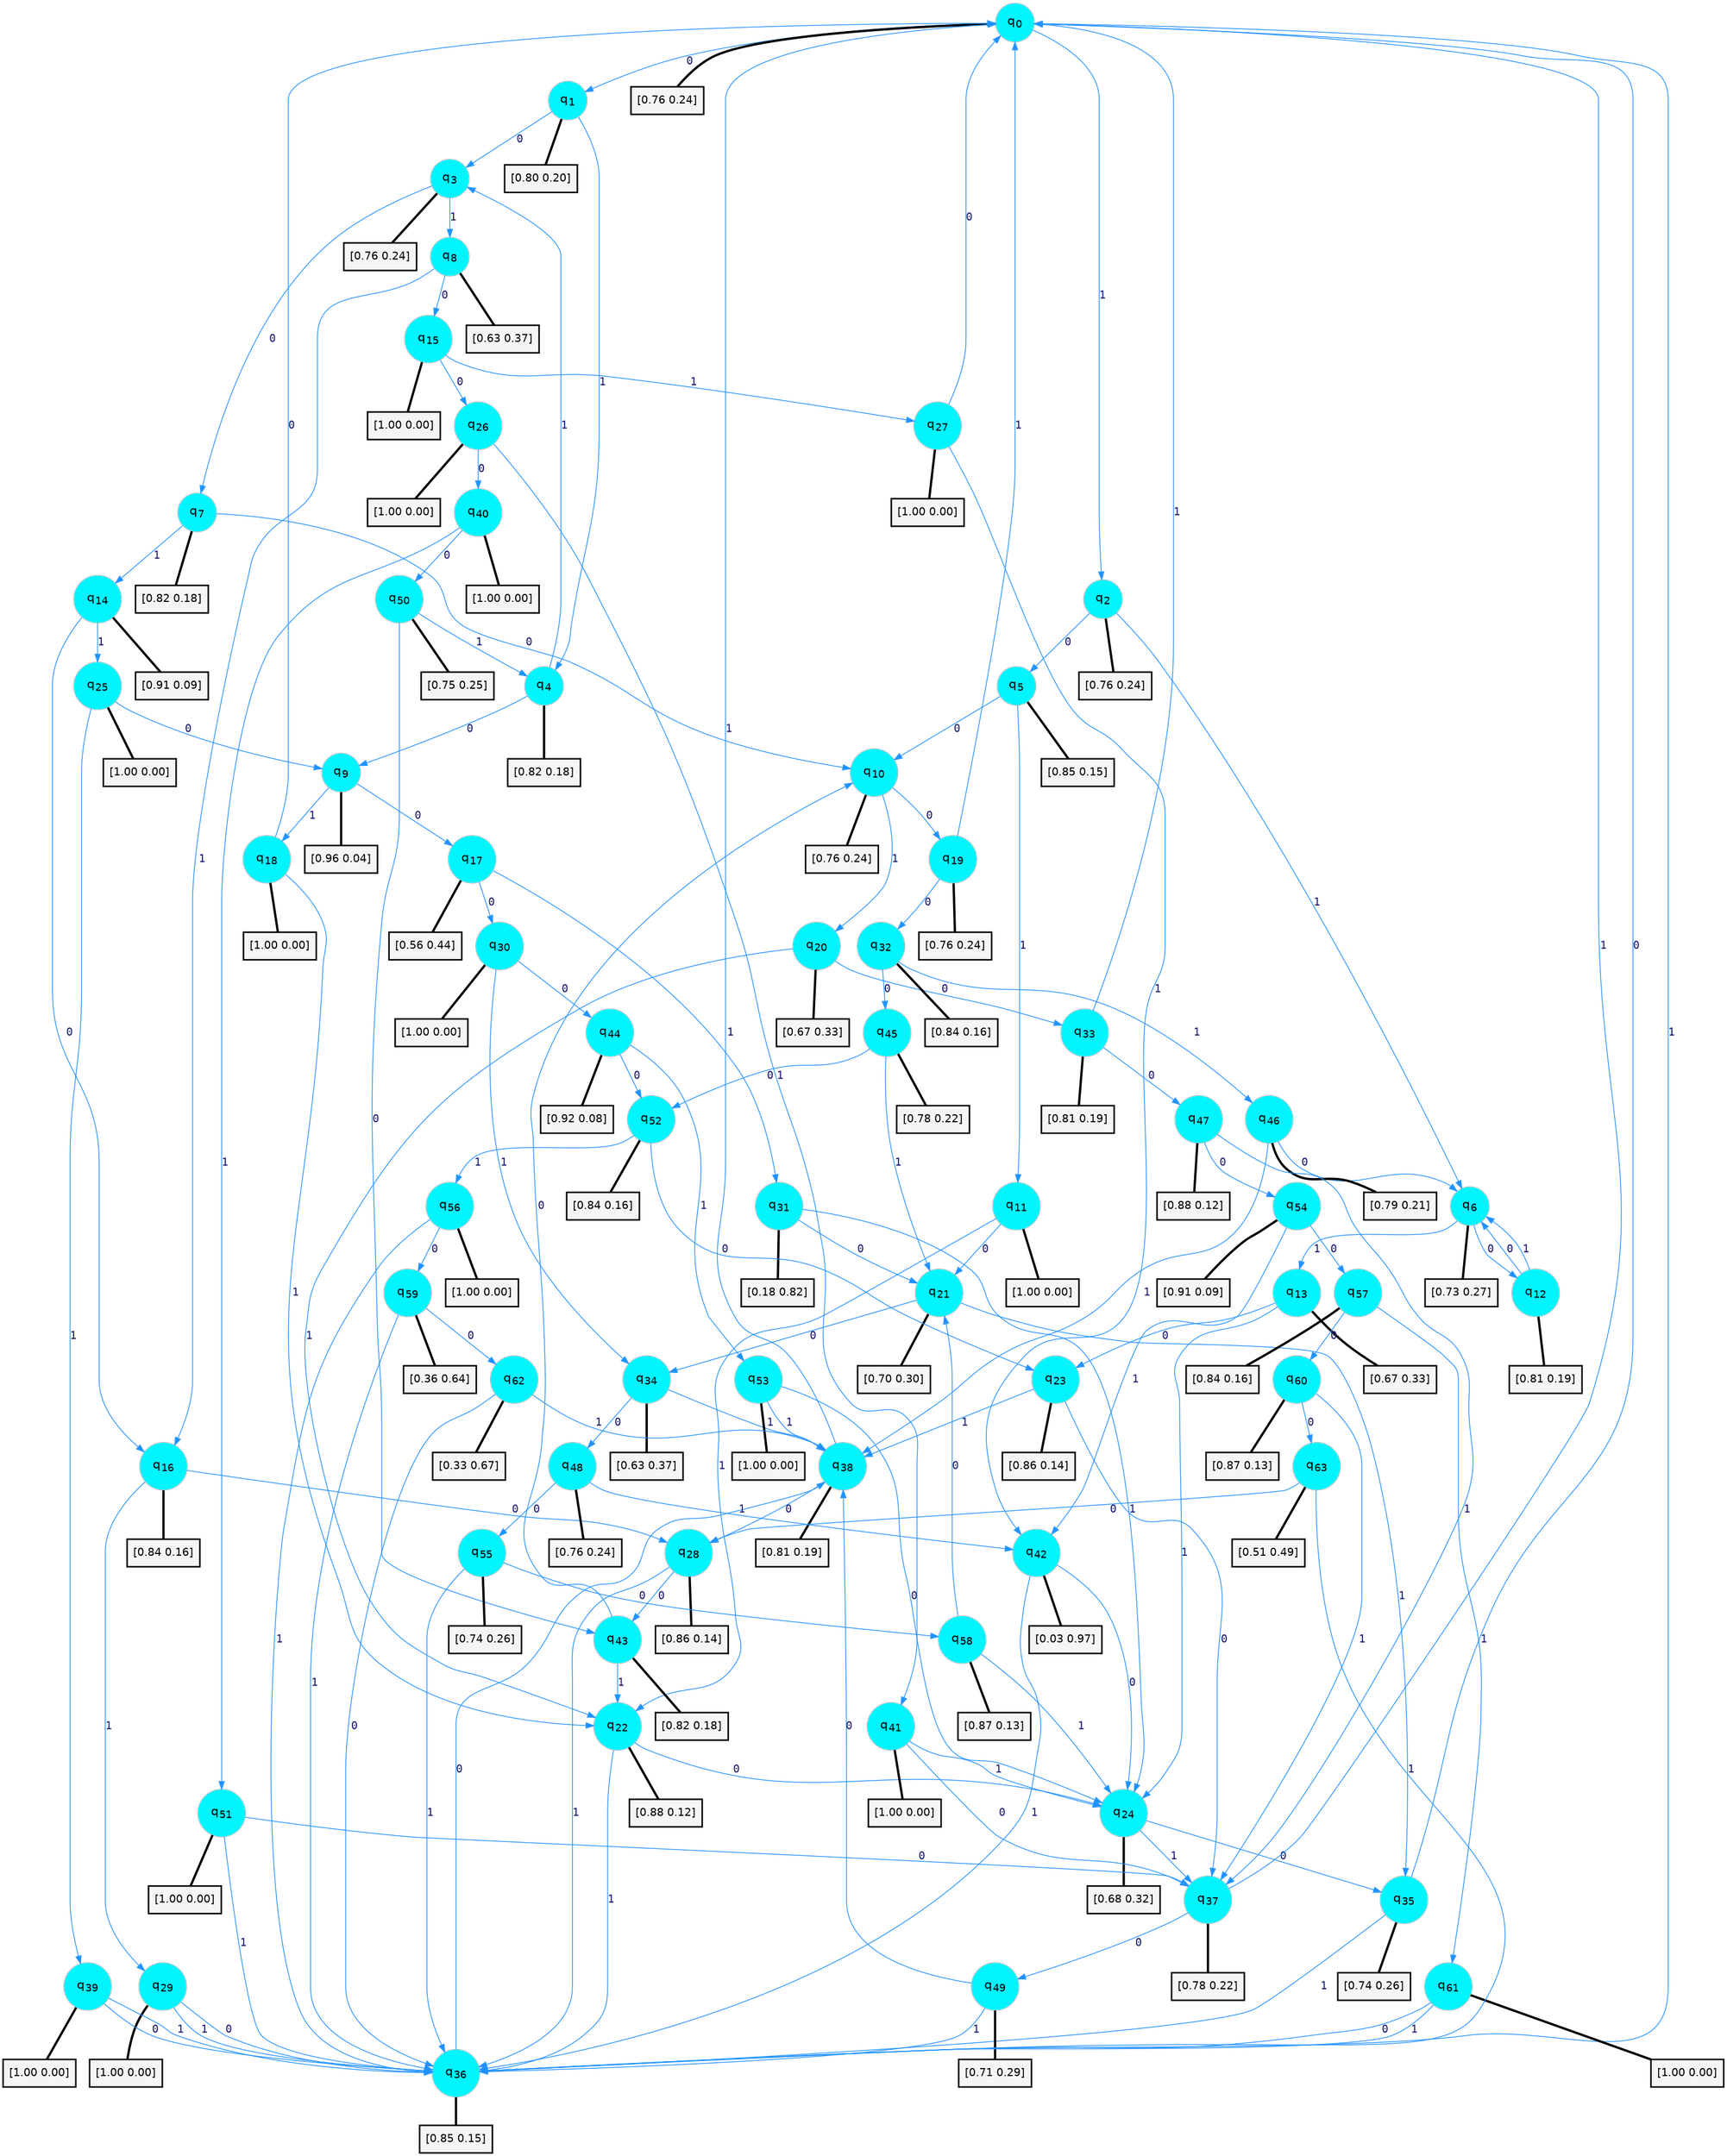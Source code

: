 digraph G {
graph [
bgcolor=transparent, dpi=300, rankdir=TD, size="40,25"];
node [
color=gray, fillcolor=turquoise1, fontcolor=black, fontname=Helvetica, fontsize=16, fontweight=bold, shape=circle, style=filled];
edge [
arrowsize=1, color=dodgerblue1, fontcolor=midnightblue, fontname=courier, fontweight=bold, penwidth=1, style=solid, weight=20];
0[label=<q<SUB>0</SUB>>];
1[label=<q<SUB>1</SUB>>];
2[label=<q<SUB>2</SUB>>];
3[label=<q<SUB>3</SUB>>];
4[label=<q<SUB>4</SUB>>];
5[label=<q<SUB>5</SUB>>];
6[label=<q<SUB>6</SUB>>];
7[label=<q<SUB>7</SUB>>];
8[label=<q<SUB>8</SUB>>];
9[label=<q<SUB>9</SUB>>];
10[label=<q<SUB>10</SUB>>];
11[label=<q<SUB>11</SUB>>];
12[label=<q<SUB>12</SUB>>];
13[label=<q<SUB>13</SUB>>];
14[label=<q<SUB>14</SUB>>];
15[label=<q<SUB>15</SUB>>];
16[label=<q<SUB>16</SUB>>];
17[label=<q<SUB>17</SUB>>];
18[label=<q<SUB>18</SUB>>];
19[label=<q<SUB>19</SUB>>];
20[label=<q<SUB>20</SUB>>];
21[label=<q<SUB>21</SUB>>];
22[label=<q<SUB>22</SUB>>];
23[label=<q<SUB>23</SUB>>];
24[label=<q<SUB>24</SUB>>];
25[label=<q<SUB>25</SUB>>];
26[label=<q<SUB>26</SUB>>];
27[label=<q<SUB>27</SUB>>];
28[label=<q<SUB>28</SUB>>];
29[label=<q<SUB>29</SUB>>];
30[label=<q<SUB>30</SUB>>];
31[label=<q<SUB>31</SUB>>];
32[label=<q<SUB>32</SUB>>];
33[label=<q<SUB>33</SUB>>];
34[label=<q<SUB>34</SUB>>];
35[label=<q<SUB>35</SUB>>];
36[label=<q<SUB>36</SUB>>];
37[label=<q<SUB>37</SUB>>];
38[label=<q<SUB>38</SUB>>];
39[label=<q<SUB>39</SUB>>];
40[label=<q<SUB>40</SUB>>];
41[label=<q<SUB>41</SUB>>];
42[label=<q<SUB>42</SUB>>];
43[label=<q<SUB>43</SUB>>];
44[label=<q<SUB>44</SUB>>];
45[label=<q<SUB>45</SUB>>];
46[label=<q<SUB>46</SUB>>];
47[label=<q<SUB>47</SUB>>];
48[label=<q<SUB>48</SUB>>];
49[label=<q<SUB>49</SUB>>];
50[label=<q<SUB>50</SUB>>];
51[label=<q<SUB>51</SUB>>];
52[label=<q<SUB>52</SUB>>];
53[label=<q<SUB>53</SUB>>];
54[label=<q<SUB>54</SUB>>];
55[label=<q<SUB>55</SUB>>];
56[label=<q<SUB>56</SUB>>];
57[label=<q<SUB>57</SUB>>];
58[label=<q<SUB>58</SUB>>];
59[label=<q<SUB>59</SUB>>];
60[label=<q<SUB>60</SUB>>];
61[label=<q<SUB>61</SUB>>];
62[label=<q<SUB>62</SUB>>];
63[label=<q<SUB>63</SUB>>];
64[label="[0.76 0.24]", shape=box,fontcolor=black, fontname=Helvetica, fontsize=14, penwidth=2, fillcolor=whitesmoke,color=black];
65[label="[0.80 0.20]", shape=box,fontcolor=black, fontname=Helvetica, fontsize=14, penwidth=2, fillcolor=whitesmoke,color=black];
66[label="[0.76 0.24]", shape=box,fontcolor=black, fontname=Helvetica, fontsize=14, penwidth=2, fillcolor=whitesmoke,color=black];
67[label="[0.76 0.24]", shape=box,fontcolor=black, fontname=Helvetica, fontsize=14, penwidth=2, fillcolor=whitesmoke,color=black];
68[label="[0.82 0.18]", shape=box,fontcolor=black, fontname=Helvetica, fontsize=14, penwidth=2, fillcolor=whitesmoke,color=black];
69[label="[0.85 0.15]", shape=box,fontcolor=black, fontname=Helvetica, fontsize=14, penwidth=2, fillcolor=whitesmoke,color=black];
70[label="[0.73 0.27]", shape=box,fontcolor=black, fontname=Helvetica, fontsize=14, penwidth=2, fillcolor=whitesmoke,color=black];
71[label="[0.82 0.18]", shape=box,fontcolor=black, fontname=Helvetica, fontsize=14, penwidth=2, fillcolor=whitesmoke,color=black];
72[label="[0.63 0.37]", shape=box,fontcolor=black, fontname=Helvetica, fontsize=14, penwidth=2, fillcolor=whitesmoke,color=black];
73[label="[0.96 0.04]", shape=box,fontcolor=black, fontname=Helvetica, fontsize=14, penwidth=2, fillcolor=whitesmoke,color=black];
74[label="[0.76 0.24]", shape=box,fontcolor=black, fontname=Helvetica, fontsize=14, penwidth=2, fillcolor=whitesmoke,color=black];
75[label="[1.00 0.00]", shape=box,fontcolor=black, fontname=Helvetica, fontsize=14, penwidth=2, fillcolor=whitesmoke,color=black];
76[label="[0.81 0.19]", shape=box,fontcolor=black, fontname=Helvetica, fontsize=14, penwidth=2, fillcolor=whitesmoke,color=black];
77[label="[0.67 0.33]", shape=box,fontcolor=black, fontname=Helvetica, fontsize=14, penwidth=2, fillcolor=whitesmoke,color=black];
78[label="[0.91 0.09]", shape=box,fontcolor=black, fontname=Helvetica, fontsize=14, penwidth=2, fillcolor=whitesmoke,color=black];
79[label="[1.00 0.00]", shape=box,fontcolor=black, fontname=Helvetica, fontsize=14, penwidth=2, fillcolor=whitesmoke,color=black];
80[label="[0.84 0.16]", shape=box,fontcolor=black, fontname=Helvetica, fontsize=14, penwidth=2, fillcolor=whitesmoke,color=black];
81[label="[0.56 0.44]", shape=box,fontcolor=black, fontname=Helvetica, fontsize=14, penwidth=2, fillcolor=whitesmoke,color=black];
82[label="[1.00 0.00]", shape=box,fontcolor=black, fontname=Helvetica, fontsize=14, penwidth=2, fillcolor=whitesmoke,color=black];
83[label="[0.76 0.24]", shape=box,fontcolor=black, fontname=Helvetica, fontsize=14, penwidth=2, fillcolor=whitesmoke,color=black];
84[label="[0.67 0.33]", shape=box,fontcolor=black, fontname=Helvetica, fontsize=14, penwidth=2, fillcolor=whitesmoke,color=black];
85[label="[0.70 0.30]", shape=box,fontcolor=black, fontname=Helvetica, fontsize=14, penwidth=2, fillcolor=whitesmoke,color=black];
86[label="[0.88 0.12]", shape=box,fontcolor=black, fontname=Helvetica, fontsize=14, penwidth=2, fillcolor=whitesmoke,color=black];
87[label="[0.86 0.14]", shape=box,fontcolor=black, fontname=Helvetica, fontsize=14, penwidth=2, fillcolor=whitesmoke,color=black];
88[label="[0.68 0.32]", shape=box,fontcolor=black, fontname=Helvetica, fontsize=14, penwidth=2, fillcolor=whitesmoke,color=black];
89[label="[1.00 0.00]", shape=box,fontcolor=black, fontname=Helvetica, fontsize=14, penwidth=2, fillcolor=whitesmoke,color=black];
90[label="[1.00 0.00]", shape=box,fontcolor=black, fontname=Helvetica, fontsize=14, penwidth=2, fillcolor=whitesmoke,color=black];
91[label="[1.00 0.00]", shape=box,fontcolor=black, fontname=Helvetica, fontsize=14, penwidth=2, fillcolor=whitesmoke,color=black];
92[label="[0.86 0.14]", shape=box,fontcolor=black, fontname=Helvetica, fontsize=14, penwidth=2, fillcolor=whitesmoke,color=black];
93[label="[1.00 0.00]", shape=box,fontcolor=black, fontname=Helvetica, fontsize=14, penwidth=2, fillcolor=whitesmoke,color=black];
94[label="[1.00 0.00]", shape=box,fontcolor=black, fontname=Helvetica, fontsize=14, penwidth=2, fillcolor=whitesmoke,color=black];
95[label="[0.18 0.82]", shape=box,fontcolor=black, fontname=Helvetica, fontsize=14, penwidth=2, fillcolor=whitesmoke,color=black];
96[label="[0.84 0.16]", shape=box,fontcolor=black, fontname=Helvetica, fontsize=14, penwidth=2, fillcolor=whitesmoke,color=black];
97[label="[0.81 0.19]", shape=box,fontcolor=black, fontname=Helvetica, fontsize=14, penwidth=2, fillcolor=whitesmoke,color=black];
98[label="[0.63 0.37]", shape=box,fontcolor=black, fontname=Helvetica, fontsize=14, penwidth=2, fillcolor=whitesmoke,color=black];
99[label="[0.74 0.26]", shape=box,fontcolor=black, fontname=Helvetica, fontsize=14, penwidth=2, fillcolor=whitesmoke,color=black];
100[label="[0.85 0.15]", shape=box,fontcolor=black, fontname=Helvetica, fontsize=14, penwidth=2, fillcolor=whitesmoke,color=black];
101[label="[0.78 0.22]", shape=box,fontcolor=black, fontname=Helvetica, fontsize=14, penwidth=2, fillcolor=whitesmoke,color=black];
102[label="[0.81 0.19]", shape=box,fontcolor=black, fontname=Helvetica, fontsize=14, penwidth=2, fillcolor=whitesmoke,color=black];
103[label="[1.00 0.00]", shape=box,fontcolor=black, fontname=Helvetica, fontsize=14, penwidth=2, fillcolor=whitesmoke,color=black];
104[label="[1.00 0.00]", shape=box,fontcolor=black, fontname=Helvetica, fontsize=14, penwidth=2, fillcolor=whitesmoke,color=black];
105[label="[1.00 0.00]", shape=box,fontcolor=black, fontname=Helvetica, fontsize=14, penwidth=2, fillcolor=whitesmoke,color=black];
106[label="[0.03 0.97]", shape=box,fontcolor=black, fontname=Helvetica, fontsize=14, penwidth=2, fillcolor=whitesmoke,color=black];
107[label="[0.82 0.18]", shape=box,fontcolor=black, fontname=Helvetica, fontsize=14, penwidth=2, fillcolor=whitesmoke,color=black];
108[label="[0.92 0.08]", shape=box,fontcolor=black, fontname=Helvetica, fontsize=14, penwidth=2, fillcolor=whitesmoke,color=black];
109[label="[0.78 0.22]", shape=box,fontcolor=black, fontname=Helvetica, fontsize=14, penwidth=2, fillcolor=whitesmoke,color=black];
110[label="[0.79 0.21]", shape=box,fontcolor=black, fontname=Helvetica, fontsize=14, penwidth=2, fillcolor=whitesmoke,color=black];
111[label="[0.88 0.12]", shape=box,fontcolor=black, fontname=Helvetica, fontsize=14, penwidth=2, fillcolor=whitesmoke,color=black];
112[label="[0.76 0.24]", shape=box,fontcolor=black, fontname=Helvetica, fontsize=14, penwidth=2, fillcolor=whitesmoke,color=black];
113[label="[0.71 0.29]", shape=box,fontcolor=black, fontname=Helvetica, fontsize=14, penwidth=2, fillcolor=whitesmoke,color=black];
114[label="[0.75 0.25]", shape=box,fontcolor=black, fontname=Helvetica, fontsize=14, penwidth=2, fillcolor=whitesmoke,color=black];
115[label="[1.00 0.00]", shape=box,fontcolor=black, fontname=Helvetica, fontsize=14, penwidth=2, fillcolor=whitesmoke,color=black];
116[label="[0.84 0.16]", shape=box,fontcolor=black, fontname=Helvetica, fontsize=14, penwidth=2, fillcolor=whitesmoke,color=black];
117[label="[1.00 0.00]", shape=box,fontcolor=black, fontname=Helvetica, fontsize=14, penwidth=2, fillcolor=whitesmoke,color=black];
118[label="[0.91 0.09]", shape=box,fontcolor=black, fontname=Helvetica, fontsize=14, penwidth=2, fillcolor=whitesmoke,color=black];
119[label="[0.74 0.26]", shape=box,fontcolor=black, fontname=Helvetica, fontsize=14, penwidth=2, fillcolor=whitesmoke,color=black];
120[label="[1.00 0.00]", shape=box,fontcolor=black, fontname=Helvetica, fontsize=14, penwidth=2, fillcolor=whitesmoke,color=black];
121[label="[0.84 0.16]", shape=box,fontcolor=black, fontname=Helvetica, fontsize=14, penwidth=2, fillcolor=whitesmoke,color=black];
122[label="[0.87 0.13]", shape=box,fontcolor=black, fontname=Helvetica, fontsize=14, penwidth=2, fillcolor=whitesmoke,color=black];
123[label="[0.36 0.64]", shape=box,fontcolor=black, fontname=Helvetica, fontsize=14, penwidth=2, fillcolor=whitesmoke,color=black];
124[label="[0.87 0.13]", shape=box,fontcolor=black, fontname=Helvetica, fontsize=14, penwidth=2, fillcolor=whitesmoke,color=black];
125[label="[1.00 0.00]", shape=box,fontcolor=black, fontname=Helvetica, fontsize=14, penwidth=2, fillcolor=whitesmoke,color=black];
126[label="[0.33 0.67]", shape=box,fontcolor=black, fontname=Helvetica, fontsize=14, penwidth=2, fillcolor=whitesmoke,color=black];
127[label="[0.51 0.49]", shape=box,fontcolor=black, fontname=Helvetica, fontsize=14, penwidth=2, fillcolor=whitesmoke,color=black];
0->1 [label=0];
0->2 [label=1];
0->64 [arrowhead=none, penwidth=3,color=black];
1->3 [label=0];
1->4 [label=1];
1->65 [arrowhead=none, penwidth=3,color=black];
2->5 [label=0];
2->6 [label=1];
2->66 [arrowhead=none, penwidth=3,color=black];
3->7 [label=0];
3->8 [label=1];
3->67 [arrowhead=none, penwidth=3,color=black];
4->9 [label=0];
4->3 [label=1];
4->68 [arrowhead=none, penwidth=3,color=black];
5->10 [label=0];
5->11 [label=1];
5->69 [arrowhead=none, penwidth=3,color=black];
6->12 [label=0];
6->13 [label=1];
6->70 [arrowhead=none, penwidth=3,color=black];
7->10 [label=0];
7->14 [label=1];
7->71 [arrowhead=none, penwidth=3,color=black];
8->15 [label=0];
8->16 [label=1];
8->72 [arrowhead=none, penwidth=3,color=black];
9->17 [label=0];
9->18 [label=1];
9->73 [arrowhead=none, penwidth=3,color=black];
10->19 [label=0];
10->20 [label=1];
10->74 [arrowhead=none, penwidth=3,color=black];
11->21 [label=0];
11->22 [label=1];
11->75 [arrowhead=none, penwidth=3,color=black];
12->6 [label=0];
12->6 [label=1];
12->76 [arrowhead=none, penwidth=3,color=black];
13->23 [label=0];
13->24 [label=1];
13->77 [arrowhead=none, penwidth=3,color=black];
14->16 [label=0];
14->25 [label=1];
14->78 [arrowhead=none, penwidth=3,color=black];
15->26 [label=0];
15->27 [label=1];
15->79 [arrowhead=none, penwidth=3,color=black];
16->28 [label=0];
16->29 [label=1];
16->80 [arrowhead=none, penwidth=3,color=black];
17->30 [label=0];
17->31 [label=1];
17->81 [arrowhead=none, penwidth=3,color=black];
18->0 [label=0];
18->22 [label=1];
18->82 [arrowhead=none, penwidth=3,color=black];
19->32 [label=0];
19->0 [label=1];
19->83 [arrowhead=none, penwidth=3,color=black];
20->33 [label=0];
20->22 [label=1];
20->84 [arrowhead=none, penwidth=3,color=black];
21->34 [label=0];
21->35 [label=1];
21->85 [arrowhead=none, penwidth=3,color=black];
22->24 [label=0];
22->36 [label=1];
22->86 [arrowhead=none, penwidth=3,color=black];
23->37 [label=0];
23->38 [label=1];
23->87 [arrowhead=none, penwidth=3,color=black];
24->35 [label=0];
24->37 [label=1];
24->88 [arrowhead=none, penwidth=3,color=black];
25->9 [label=0];
25->39 [label=1];
25->89 [arrowhead=none, penwidth=3,color=black];
26->40 [label=0];
26->41 [label=1];
26->90 [arrowhead=none, penwidth=3,color=black];
27->0 [label=0];
27->42 [label=1];
27->91 [arrowhead=none, penwidth=3,color=black];
28->43 [label=0];
28->36 [label=1];
28->92 [arrowhead=none, penwidth=3,color=black];
29->36 [label=0];
29->36 [label=1];
29->93 [arrowhead=none, penwidth=3,color=black];
30->44 [label=0];
30->34 [label=1];
30->94 [arrowhead=none, penwidth=3,color=black];
31->21 [label=0];
31->24 [label=1];
31->95 [arrowhead=none, penwidth=3,color=black];
32->45 [label=0];
32->46 [label=1];
32->96 [arrowhead=none, penwidth=3,color=black];
33->47 [label=0];
33->0 [label=1];
33->97 [arrowhead=none, penwidth=3,color=black];
34->48 [label=0];
34->38 [label=1];
34->98 [arrowhead=none, penwidth=3,color=black];
35->0 [label=0];
35->36 [label=1];
35->99 [arrowhead=none, penwidth=3,color=black];
36->38 [label=0];
36->0 [label=1];
36->100 [arrowhead=none, penwidth=3,color=black];
37->49 [label=0];
37->0 [label=1];
37->101 [arrowhead=none, penwidth=3,color=black];
38->28 [label=0];
38->0 [label=1];
38->102 [arrowhead=none, penwidth=3,color=black];
39->36 [label=0];
39->36 [label=1];
39->103 [arrowhead=none, penwidth=3,color=black];
40->50 [label=0];
40->51 [label=1];
40->104 [arrowhead=none, penwidth=3,color=black];
41->37 [label=0];
41->24 [label=1];
41->105 [arrowhead=none, penwidth=3,color=black];
42->24 [label=0];
42->36 [label=1];
42->106 [arrowhead=none, penwidth=3,color=black];
43->10 [label=0];
43->22 [label=1];
43->107 [arrowhead=none, penwidth=3,color=black];
44->52 [label=0];
44->53 [label=1];
44->108 [arrowhead=none, penwidth=3,color=black];
45->52 [label=0];
45->21 [label=1];
45->109 [arrowhead=none, penwidth=3,color=black];
46->6 [label=0];
46->38 [label=1];
46->110 [arrowhead=none, penwidth=3,color=black];
47->54 [label=0];
47->37 [label=1];
47->111 [arrowhead=none, penwidth=3,color=black];
48->55 [label=0];
48->42 [label=1];
48->112 [arrowhead=none, penwidth=3,color=black];
49->38 [label=0];
49->36 [label=1];
49->113 [arrowhead=none, penwidth=3,color=black];
50->43 [label=0];
50->4 [label=1];
50->114 [arrowhead=none, penwidth=3,color=black];
51->37 [label=0];
51->36 [label=1];
51->115 [arrowhead=none, penwidth=3,color=black];
52->23 [label=0];
52->56 [label=1];
52->116 [arrowhead=none, penwidth=3,color=black];
53->24 [label=0];
53->38 [label=1];
53->117 [arrowhead=none, penwidth=3,color=black];
54->57 [label=0];
54->42 [label=1];
54->118 [arrowhead=none, penwidth=3,color=black];
55->58 [label=0];
55->36 [label=1];
55->119 [arrowhead=none, penwidth=3,color=black];
56->59 [label=0];
56->36 [label=1];
56->120 [arrowhead=none, penwidth=3,color=black];
57->60 [label=0];
57->61 [label=1];
57->121 [arrowhead=none, penwidth=3,color=black];
58->21 [label=0];
58->24 [label=1];
58->122 [arrowhead=none, penwidth=3,color=black];
59->62 [label=0];
59->36 [label=1];
59->123 [arrowhead=none, penwidth=3,color=black];
60->63 [label=0];
60->37 [label=1];
60->124 [arrowhead=none, penwidth=3,color=black];
61->36 [label=0];
61->36 [label=1];
61->125 [arrowhead=none, penwidth=3,color=black];
62->36 [label=0];
62->38 [label=1];
62->126 [arrowhead=none, penwidth=3,color=black];
63->28 [label=0];
63->36 [label=1];
63->127 [arrowhead=none, penwidth=3,color=black];
}
